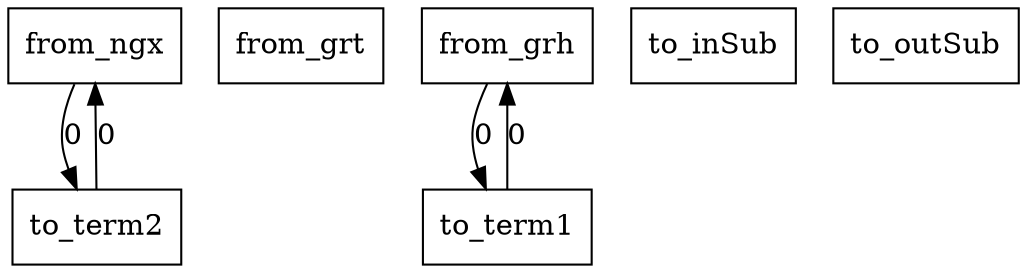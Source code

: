 digraph {
    graph [rankdir=TB
          ,bgcolor=transparent];
    node [shape=box
         ,fillcolor=white
         ,style=filled];
    0 [label=<from_ngx>];
    1 [label=<from_grt>];
    2 [label=<from_grh>];
    3 [label=<to_term1>];
    4 [label=<to_term2>];
    5 [label=<to_inSub>];
    6 [label=<to_outSub>];
    0 -> 4 [label=0];
    2 -> 3 [label=0];
    3 -> 2 [label=0];
    4 -> 0 [label=0];
}
